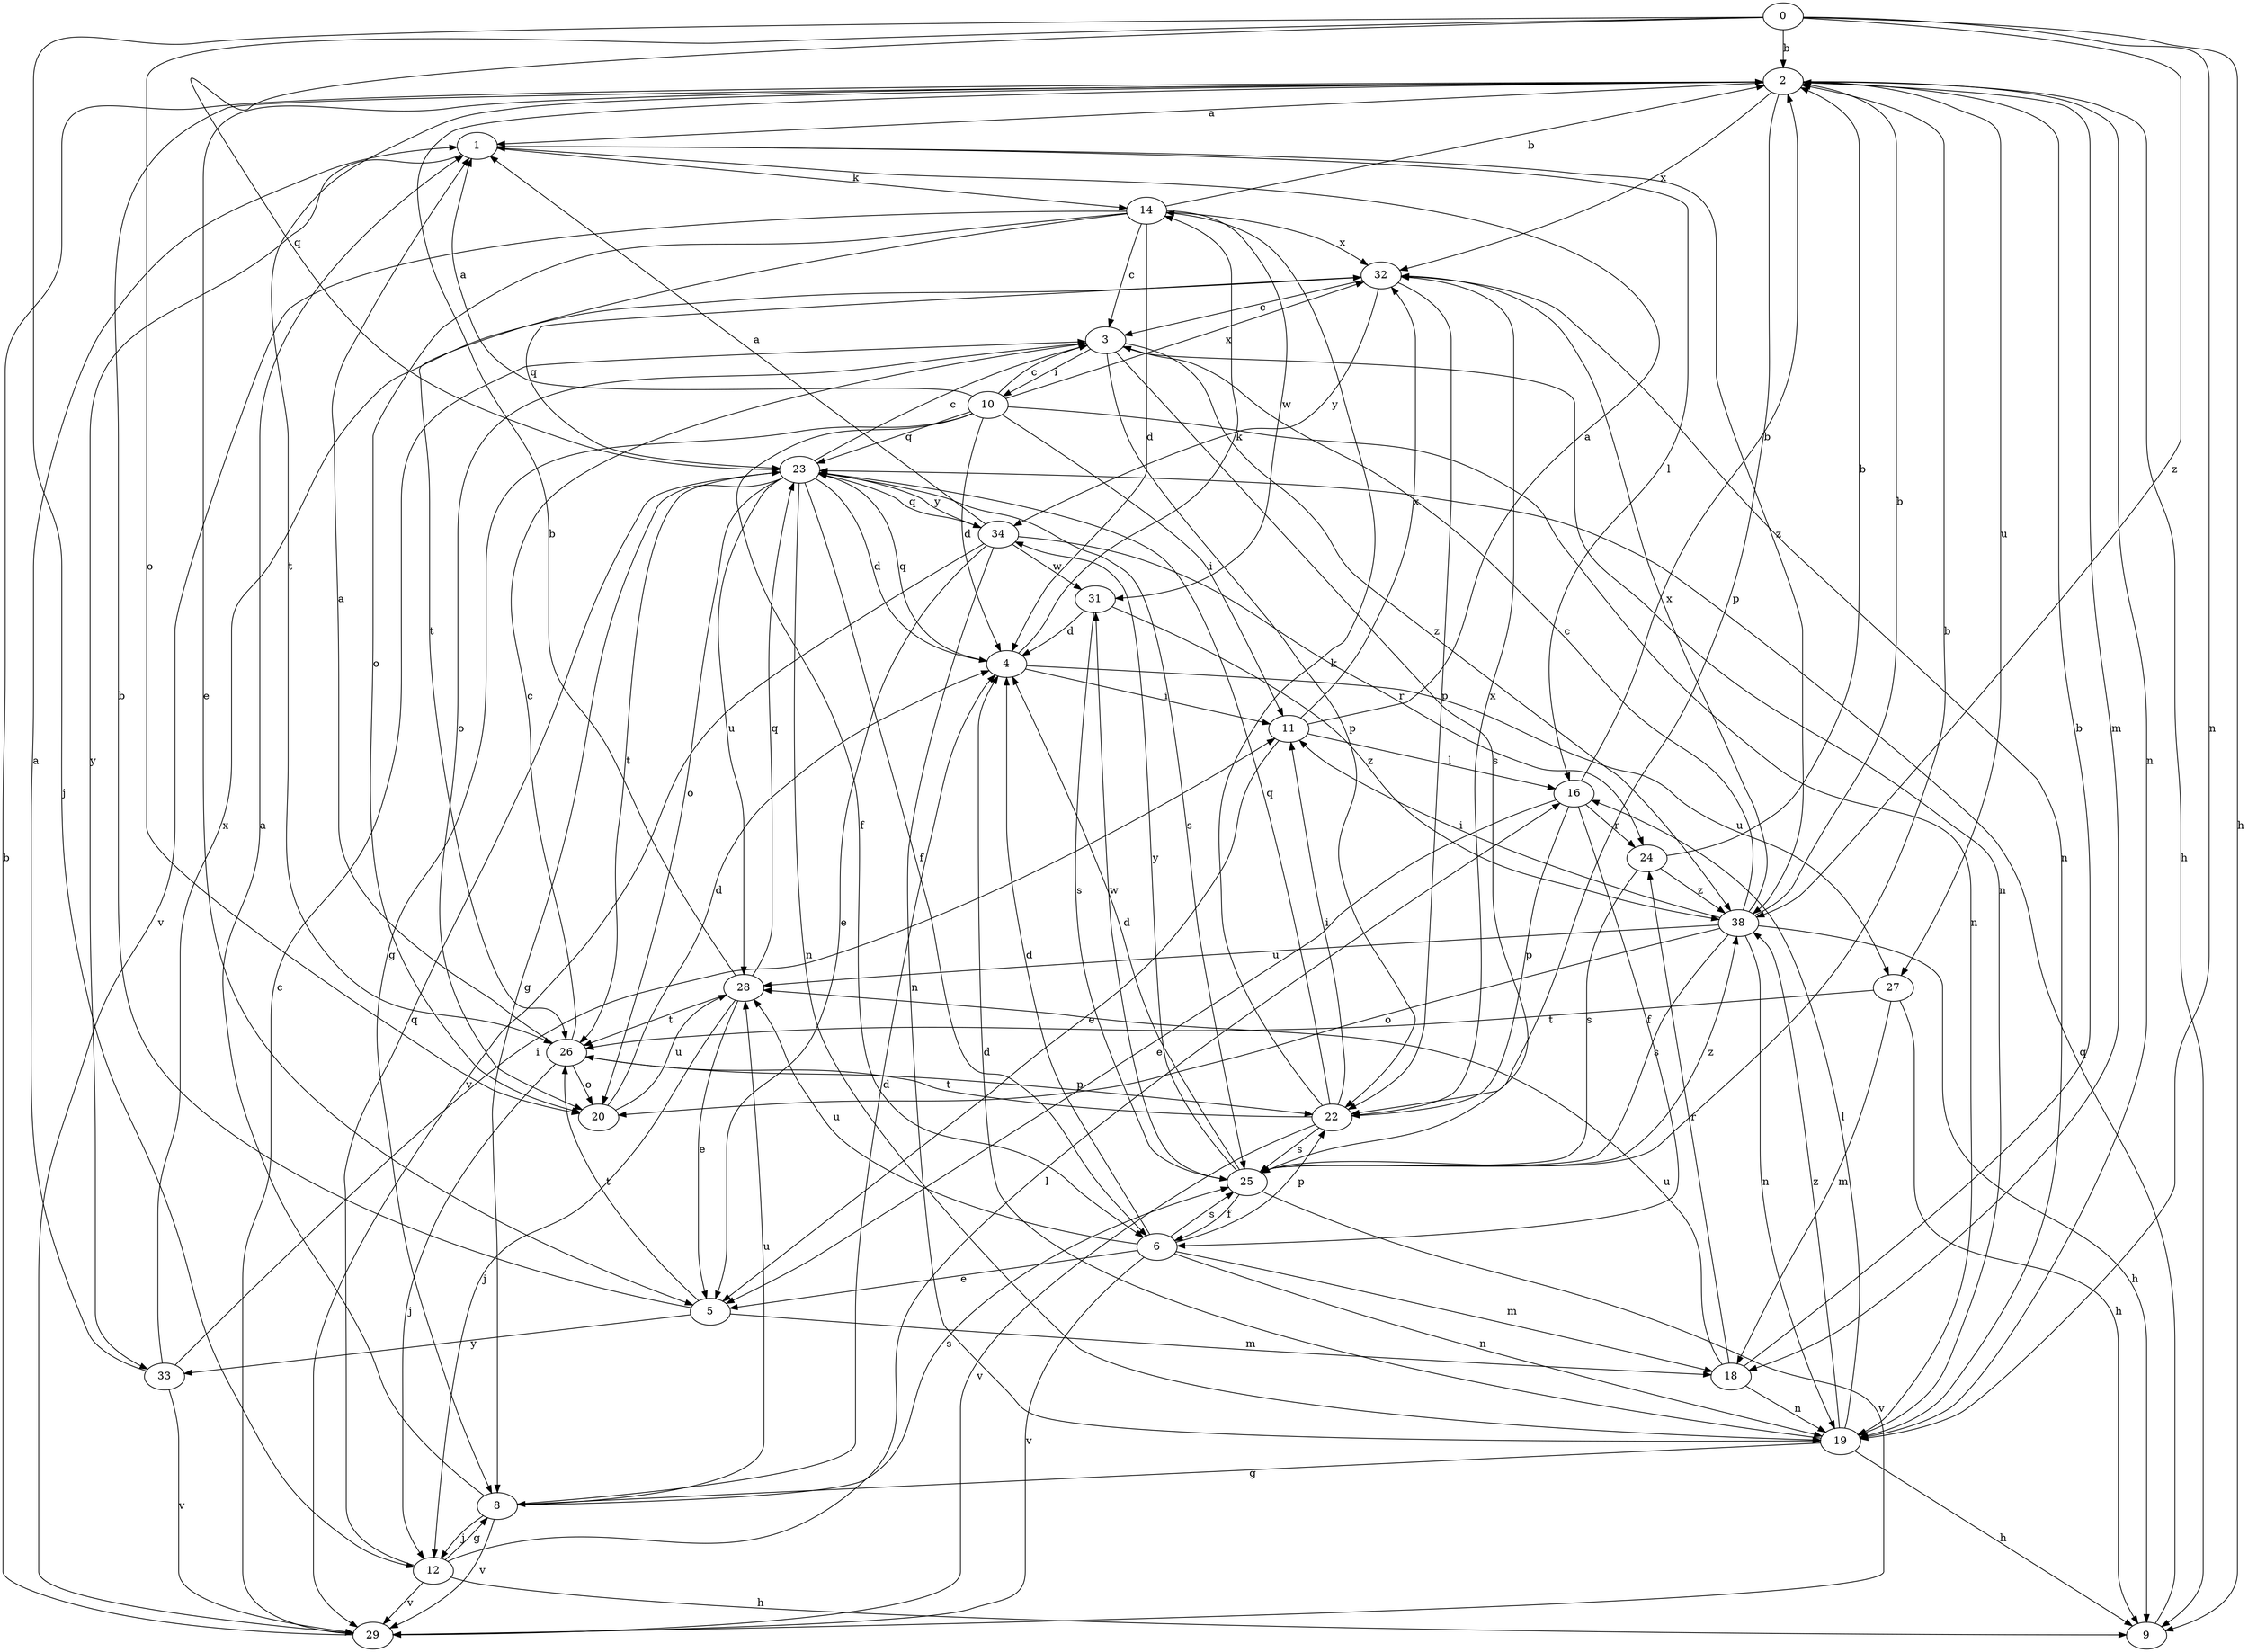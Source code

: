 strict digraph  {
0;
1;
2;
3;
4;
5;
6;
8;
9;
10;
11;
12;
14;
16;
18;
19;
20;
22;
23;
24;
25;
26;
27;
28;
29;
31;
32;
33;
34;
38;
0 -> 2  [label=b];
0 -> 9  [label=h];
0 -> 12  [label=j];
0 -> 19  [label=n];
0 -> 20  [label=o];
0 -> 23  [label=q];
0 -> 38  [label=z];
1 -> 14  [label=k];
1 -> 16  [label=l];
1 -> 33  [label=y];
1 -> 38  [label=z];
2 -> 1  [label=a];
2 -> 5  [label=e];
2 -> 9  [label=h];
2 -> 18  [label=m];
2 -> 19  [label=n];
2 -> 22  [label=p];
2 -> 26  [label=t];
2 -> 27  [label=u];
2 -> 32  [label=x];
3 -> 10  [label=i];
3 -> 19  [label=n];
3 -> 20  [label=o];
3 -> 22  [label=p];
3 -> 25  [label=s];
3 -> 38  [label=z];
4 -> 11  [label=i];
4 -> 14  [label=k];
4 -> 23  [label=q];
4 -> 27  [label=u];
5 -> 2  [label=b];
5 -> 18  [label=m];
5 -> 26  [label=t];
5 -> 33  [label=y];
6 -> 4  [label=d];
6 -> 5  [label=e];
6 -> 18  [label=m];
6 -> 19  [label=n];
6 -> 22  [label=p];
6 -> 25  [label=s];
6 -> 28  [label=u];
6 -> 29  [label=v];
8 -> 1  [label=a];
8 -> 4  [label=d];
8 -> 12  [label=j];
8 -> 25  [label=s];
8 -> 28  [label=u];
8 -> 29  [label=v];
9 -> 23  [label=q];
10 -> 1  [label=a];
10 -> 3  [label=c];
10 -> 4  [label=d];
10 -> 6  [label=f];
10 -> 8  [label=g];
10 -> 11  [label=i];
10 -> 19  [label=n];
10 -> 23  [label=q];
10 -> 32  [label=x];
11 -> 1  [label=a];
11 -> 5  [label=e];
11 -> 16  [label=l];
11 -> 32  [label=x];
12 -> 8  [label=g];
12 -> 9  [label=h];
12 -> 16  [label=l];
12 -> 23  [label=q];
12 -> 29  [label=v];
14 -> 2  [label=b];
14 -> 3  [label=c];
14 -> 4  [label=d];
14 -> 20  [label=o];
14 -> 26  [label=t];
14 -> 29  [label=v];
14 -> 31  [label=w];
14 -> 32  [label=x];
16 -> 2  [label=b];
16 -> 5  [label=e];
16 -> 6  [label=f];
16 -> 22  [label=p];
16 -> 24  [label=r];
18 -> 2  [label=b];
18 -> 19  [label=n];
18 -> 24  [label=r];
18 -> 28  [label=u];
19 -> 4  [label=d];
19 -> 8  [label=g];
19 -> 9  [label=h];
19 -> 16  [label=l];
19 -> 38  [label=z];
20 -> 4  [label=d];
20 -> 28  [label=u];
22 -> 11  [label=i];
22 -> 14  [label=k];
22 -> 23  [label=q];
22 -> 25  [label=s];
22 -> 26  [label=t];
22 -> 29  [label=v];
22 -> 32  [label=x];
23 -> 3  [label=c];
23 -> 4  [label=d];
23 -> 6  [label=f];
23 -> 8  [label=g];
23 -> 19  [label=n];
23 -> 20  [label=o];
23 -> 25  [label=s];
23 -> 26  [label=t];
23 -> 28  [label=u];
23 -> 34  [label=y];
24 -> 2  [label=b];
24 -> 25  [label=s];
24 -> 38  [label=z];
25 -> 2  [label=b];
25 -> 4  [label=d];
25 -> 6  [label=f];
25 -> 29  [label=v];
25 -> 31  [label=w];
25 -> 34  [label=y];
25 -> 38  [label=z];
26 -> 1  [label=a];
26 -> 3  [label=c];
26 -> 12  [label=j];
26 -> 20  [label=o];
26 -> 22  [label=p];
27 -> 9  [label=h];
27 -> 18  [label=m];
27 -> 26  [label=t];
28 -> 2  [label=b];
28 -> 5  [label=e];
28 -> 12  [label=j];
28 -> 23  [label=q];
28 -> 26  [label=t];
29 -> 2  [label=b];
29 -> 3  [label=c];
31 -> 4  [label=d];
31 -> 25  [label=s];
31 -> 38  [label=z];
32 -> 3  [label=c];
32 -> 19  [label=n];
32 -> 22  [label=p];
32 -> 23  [label=q];
32 -> 34  [label=y];
33 -> 1  [label=a];
33 -> 11  [label=i];
33 -> 29  [label=v];
33 -> 32  [label=x];
34 -> 1  [label=a];
34 -> 5  [label=e];
34 -> 19  [label=n];
34 -> 23  [label=q];
34 -> 24  [label=r];
34 -> 29  [label=v];
34 -> 31  [label=w];
38 -> 2  [label=b];
38 -> 3  [label=c];
38 -> 9  [label=h];
38 -> 11  [label=i];
38 -> 19  [label=n];
38 -> 20  [label=o];
38 -> 25  [label=s];
38 -> 28  [label=u];
38 -> 32  [label=x];
}
